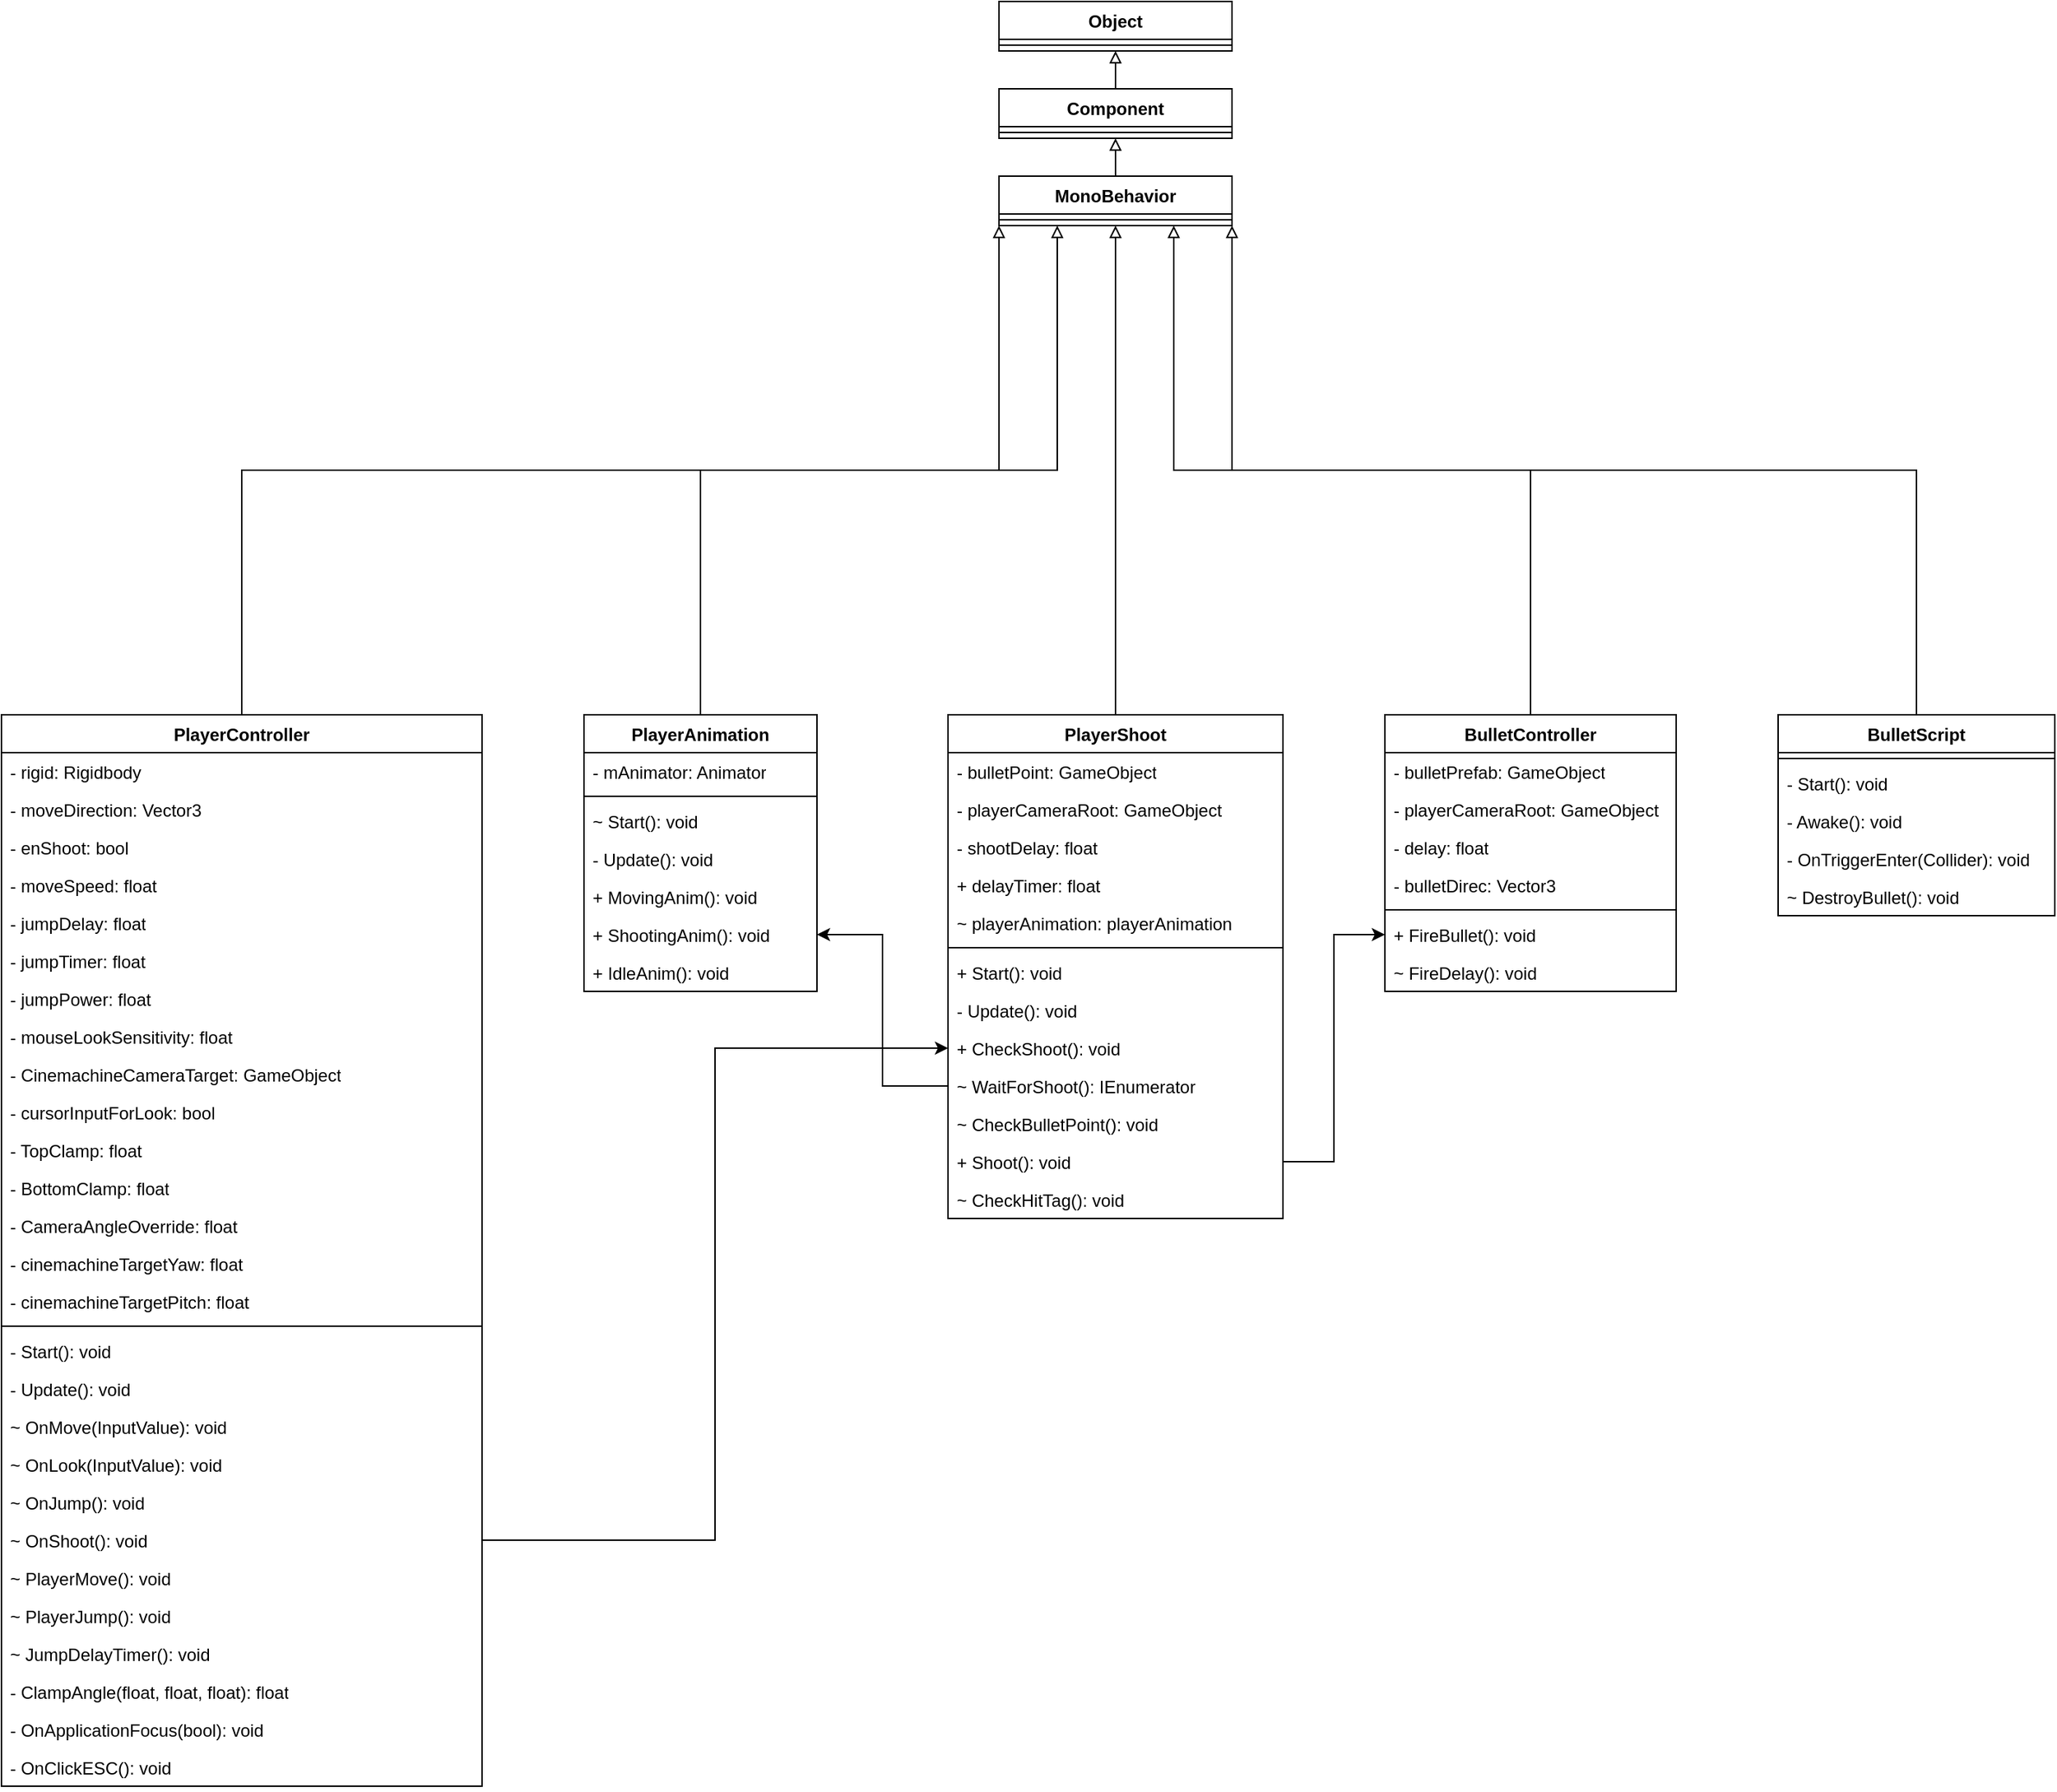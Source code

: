 <mxfile version="21.4.0" type="device">
  <diagram id="C5RBs43oDa-KdzZeNtuy" name="Page-1">
    <mxGraphModel dx="2058" dy="1588" grid="1" gridSize="10" guides="1" tooltips="1" connect="1" arrows="1" fold="1" page="0" pageScale="1" pageWidth="827" pageHeight="1169" math="0" shadow="0">
      <root>
        <mxCell id="WIyWlLk6GJQsqaUBKTNV-0" />
        <mxCell id="WIyWlLk6GJQsqaUBKTNV-1" parent="WIyWlLk6GJQsqaUBKTNV-0" />
        <mxCell id="lQL9KxPaJLNuqCbpeM8s-18" style="edgeStyle=orthogonalEdgeStyle;rounded=0;orthogonalLoop=1;jettySize=auto;html=1;exitX=0.5;exitY=0;exitDx=0;exitDy=0;entryX=0;entryY=1;entryDx=0;entryDy=0;endArrow=block;endFill=0;" parent="WIyWlLk6GJQsqaUBKTNV-1" source="lQL9KxPaJLNuqCbpeM8s-0" target="lQL9KxPaJLNuqCbpeM8s-4" edge="1">
          <mxGeometry relative="1" as="geometry" />
        </mxCell>
        <mxCell id="lQL9KxPaJLNuqCbpeM8s-0" value="PlayerController" style="swimlane;fontStyle=1;align=center;verticalAlign=top;childLayout=stackLayout;horizontal=1;startSize=26;horizontalStack=0;resizeParent=1;resizeParentMax=0;resizeLast=0;collapsible=1;marginBottom=0;whiteSpace=wrap;html=1;" parent="WIyWlLk6GJQsqaUBKTNV-1" vertex="1">
          <mxGeometry x="110" y="240" width="330" height="736" as="geometry" />
        </mxCell>
        <mxCell id="lQL9KxPaJLNuqCbpeM8s-1" value="- rigid: Rigidbody" style="text;strokeColor=none;fillColor=none;align=left;verticalAlign=top;spacingLeft=4;spacingRight=4;overflow=hidden;rotatable=0;points=[[0,0.5],[1,0.5]];portConstraint=eastwest;whiteSpace=wrap;html=1;" parent="lQL9KxPaJLNuqCbpeM8s-0" vertex="1">
          <mxGeometry y="26" width="330" height="26" as="geometry" />
        </mxCell>
        <mxCell id="lQL9KxPaJLNuqCbpeM8s-19" value="- moveDirection: Vector3" style="text;strokeColor=none;fillColor=none;align=left;verticalAlign=top;spacingLeft=4;spacingRight=4;overflow=hidden;rotatable=0;points=[[0,0.5],[1,0.5]];portConstraint=eastwest;whiteSpace=wrap;html=1;" parent="lQL9KxPaJLNuqCbpeM8s-0" vertex="1">
          <mxGeometry y="52" width="330" height="26" as="geometry" />
        </mxCell>
        <mxCell id="lQL9KxPaJLNuqCbpeM8s-20" value="- enShoot: bool" style="text;strokeColor=none;fillColor=none;align=left;verticalAlign=top;spacingLeft=4;spacingRight=4;overflow=hidden;rotatable=0;points=[[0,0.5],[1,0.5]];portConstraint=eastwest;whiteSpace=wrap;html=1;" parent="lQL9KxPaJLNuqCbpeM8s-0" vertex="1">
          <mxGeometry y="78" width="330" height="26" as="geometry" />
        </mxCell>
        <mxCell id="lQL9KxPaJLNuqCbpeM8s-21" value="- moveSpeed: float" style="text;strokeColor=none;fillColor=none;align=left;verticalAlign=top;spacingLeft=4;spacingRight=4;overflow=hidden;rotatable=0;points=[[0,0.5],[1,0.5]];portConstraint=eastwest;whiteSpace=wrap;html=1;" parent="lQL9KxPaJLNuqCbpeM8s-0" vertex="1">
          <mxGeometry y="104" width="330" height="26" as="geometry" />
        </mxCell>
        <mxCell id="lQL9KxPaJLNuqCbpeM8s-22" value="- jumpDelay: float" style="text;strokeColor=none;fillColor=none;align=left;verticalAlign=top;spacingLeft=4;spacingRight=4;overflow=hidden;rotatable=0;points=[[0,0.5],[1,0.5]];portConstraint=eastwest;whiteSpace=wrap;html=1;" parent="lQL9KxPaJLNuqCbpeM8s-0" vertex="1">
          <mxGeometry y="130" width="330" height="26" as="geometry" />
        </mxCell>
        <mxCell id="lQL9KxPaJLNuqCbpeM8s-23" value="- jumpTimer: float" style="text;strokeColor=none;fillColor=none;align=left;verticalAlign=top;spacingLeft=4;spacingRight=4;overflow=hidden;rotatable=0;points=[[0,0.5],[1,0.5]];portConstraint=eastwest;whiteSpace=wrap;html=1;" parent="lQL9KxPaJLNuqCbpeM8s-0" vertex="1">
          <mxGeometry y="156" width="330" height="26" as="geometry" />
        </mxCell>
        <mxCell id="lQL9KxPaJLNuqCbpeM8s-24" value="- jumpPower: float" style="text;strokeColor=none;fillColor=none;align=left;verticalAlign=top;spacingLeft=4;spacingRight=4;overflow=hidden;rotatable=0;points=[[0,0.5],[1,0.5]];portConstraint=eastwest;whiteSpace=wrap;html=1;" parent="lQL9KxPaJLNuqCbpeM8s-0" vertex="1">
          <mxGeometry y="182" width="330" height="26" as="geometry" />
        </mxCell>
        <mxCell id="lQL9KxPaJLNuqCbpeM8s-25" value="- mouseLookSensitivity: float" style="text;strokeColor=none;fillColor=none;align=left;verticalAlign=top;spacingLeft=4;spacingRight=4;overflow=hidden;rotatable=0;points=[[0,0.5],[1,0.5]];portConstraint=eastwest;whiteSpace=wrap;html=1;" parent="lQL9KxPaJLNuqCbpeM8s-0" vertex="1">
          <mxGeometry y="208" width="330" height="26" as="geometry" />
        </mxCell>
        <mxCell id="lQL9KxPaJLNuqCbpeM8s-26" value="- CinemachineCameraTarget: GameObject" style="text;strokeColor=none;fillColor=none;align=left;verticalAlign=top;spacingLeft=4;spacingRight=4;overflow=hidden;rotatable=0;points=[[0,0.5],[1,0.5]];portConstraint=eastwest;whiteSpace=wrap;html=1;" parent="lQL9KxPaJLNuqCbpeM8s-0" vertex="1">
          <mxGeometry y="234" width="330" height="26" as="geometry" />
        </mxCell>
        <mxCell id="lQL9KxPaJLNuqCbpeM8s-27" value="- cursorInputForLook: bool" style="text;strokeColor=none;fillColor=none;align=left;verticalAlign=top;spacingLeft=4;spacingRight=4;overflow=hidden;rotatable=0;points=[[0,0.5],[1,0.5]];portConstraint=eastwest;whiteSpace=wrap;html=1;" parent="lQL9KxPaJLNuqCbpeM8s-0" vertex="1">
          <mxGeometry y="260" width="330" height="26" as="geometry" />
        </mxCell>
        <mxCell id="lQL9KxPaJLNuqCbpeM8s-28" value="- TopClamp: float" style="text;strokeColor=none;fillColor=none;align=left;verticalAlign=top;spacingLeft=4;spacingRight=4;overflow=hidden;rotatable=0;points=[[0,0.5],[1,0.5]];portConstraint=eastwest;whiteSpace=wrap;html=1;" parent="lQL9KxPaJLNuqCbpeM8s-0" vertex="1">
          <mxGeometry y="286" width="330" height="26" as="geometry" />
        </mxCell>
        <mxCell id="lQL9KxPaJLNuqCbpeM8s-29" value="- BottomClamp: float" style="text;strokeColor=none;fillColor=none;align=left;verticalAlign=top;spacingLeft=4;spacingRight=4;overflow=hidden;rotatable=0;points=[[0,0.5],[1,0.5]];portConstraint=eastwest;whiteSpace=wrap;html=1;" parent="lQL9KxPaJLNuqCbpeM8s-0" vertex="1">
          <mxGeometry y="312" width="330" height="26" as="geometry" />
        </mxCell>
        <mxCell id="lQL9KxPaJLNuqCbpeM8s-30" value="- CameraAngleOverride: float" style="text;strokeColor=none;fillColor=none;align=left;verticalAlign=top;spacingLeft=4;spacingRight=4;overflow=hidden;rotatable=0;points=[[0,0.5],[1,0.5]];portConstraint=eastwest;whiteSpace=wrap;html=1;" parent="lQL9KxPaJLNuqCbpeM8s-0" vertex="1">
          <mxGeometry y="338" width="330" height="26" as="geometry" />
        </mxCell>
        <mxCell id="lQL9KxPaJLNuqCbpeM8s-31" value="- cinemachineTargetYaw: float" style="text;strokeColor=none;fillColor=none;align=left;verticalAlign=top;spacingLeft=4;spacingRight=4;overflow=hidden;rotatable=0;points=[[0,0.5],[1,0.5]];portConstraint=eastwest;whiteSpace=wrap;html=1;" parent="lQL9KxPaJLNuqCbpeM8s-0" vertex="1">
          <mxGeometry y="364" width="330" height="26" as="geometry" />
        </mxCell>
        <mxCell id="lQL9KxPaJLNuqCbpeM8s-32" value="- cinemachineTargetPitch: float" style="text;strokeColor=none;fillColor=none;align=left;verticalAlign=top;spacingLeft=4;spacingRight=4;overflow=hidden;rotatable=0;points=[[0,0.5],[1,0.5]];portConstraint=eastwest;whiteSpace=wrap;html=1;" parent="lQL9KxPaJLNuqCbpeM8s-0" vertex="1">
          <mxGeometry y="390" width="330" height="26" as="geometry" />
        </mxCell>
        <mxCell id="lQL9KxPaJLNuqCbpeM8s-2" value="" style="line;strokeWidth=1;fillColor=none;align=left;verticalAlign=middle;spacingTop=-1;spacingLeft=3;spacingRight=3;rotatable=0;labelPosition=right;points=[];portConstraint=eastwest;strokeColor=inherit;" parent="lQL9KxPaJLNuqCbpeM8s-0" vertex="1">
          <mxGeometry y="416" width="330" height="8" as="geometry" />
        </mxCell>
        <mxCell id="lQL9KxPaJLNuqCbpeM8s-3" value="- Start(): void" style="text;strokeColor=none;fillColor=none;align=left;verticalAlign=top;spacingLeft=4;spacingRight=4;overflow=hidden;rotatable=0;points=[[0,0.5],[1,0.5]];portConstraint=eastwest;whiteSpace=wrap;html=1;" parent="lQL9KxPaJLNuqCbpeM8s-0" vertex="1">
          <mxGeometry y="424" width="330" height="26" as="geometry" />
        </mxCell>
        <mxCell id="lQL9KxPaJLNuqCbpeM8s-33" value="- Update(): void" style="text;strokeColor=none;fillColor=none;align=left;verticalAlign=top;spacingLeft=4;spacingRight=4;overflow=hidden;rotatable=0;points=[[0,0.5],[1,0.5]];portConstraint=eastwest;whiteSpace=wrap;html=1;" parent="lQL9KxPaJLNuqCbpeM8s-0" vertex="1">
          <mxGeometry y="450" width="330" height="26" as="geometry" />
        </mxCell>
        <mxCell id="lQL9KxPaJLNuqCbpeM8s-35" value="~ OnMove(InputValue): void" style="text;strokeColor=none;fillColor=none;align=left;verticalAlign=top;spacingLeft=4;spacingRight=4;overflow=hidden;rotatable=0;points=[[0,0.5],[1,0.5]];portConstraint=eastwest;whiteSpace=wrap;html=1;" parent="lQL9KxPaJLNuqCbpeM8s-0" vertex="1">
          <mxGeometry y="476" width="330" height="26" as="geometry" />
        </mxCell>
        <mxCell id="lQL9KxPaJLNuqCbpeM8s-36" value="~ OnLook(InputValue): void" style="text;strokeColor=none;fillColor=none;align=left;verticalAlign=top;spacingLeft=4;spacingRight=4;overflow=hidden;rotatable=0;points=[[0,0.5],[1,0.5]];portConstraint=eastwest;whiteSpace=wrap;html=1;" parent="lQL9KxPaJLNuqCbpeM8s-0" vertex="1">
          <mxGeometry y="502" width="330" height="26" as="geometry" />
        </mxCell>
        <mxCell id="lQL9KxPaJLNuqCbpeM8s-37" value="~ OnJump(): void" style="text;strokeColor=none;fillColor=none;align=left;verticalAlign=top;spacingLeft=4;spacingRight=4;overflow=hidden;rotatable=0;points=[[0,0.5],[1,0.5]];portConstraint=eastwest;whiteSpace=wrap;html=1;" parent="lQL9KxPaJLNuqCbpeM8s-0" vertex="1">
          <mxGeometry y="528" width="330" height="26" as="geometry" />
        </mxCell>
        <mxCell id="lQL9KxPaJLNuqCbpeM8s-38" value="~ OnShoot(): void" style="text;strokeColor=none;fillColor=none;align=left;verticalAlign=top;spacingLeft=4;spacingRight=4;overflow=hidden;rotatable=0;points=[[0,0.5],[1,0.5]];portConstraint=eastwest;whiteSpace=wrap;html=1;" parent="lQL9KxPaJLNuqCbpeM8s-0" vertex="1">
          <mxGeometry y="554" width="330" height="26" as="geometry" />
        </mxCell>
        <mxCell id="lQL9KxPaJLNuqCbpeM8s-39" value="~ PlayerMove(): void" style="text;strokeColor=none;fillColor=none;align=left;verticalAlign=top;spacingLeft=4;spacingRight=4;overflow=hidden;rotatable=0;points=[[0,0.5],[1,0.5]];portConstraint=eastwest;whiteSpace=wrap;html=1;" parent="lQL9KxPaJLNuqCbpeM8s-0" vertex="1">
          <mxGeometry y="580" width="330" height="26" as="geometry" />
        </mxCell>
        <mxCell id="lQL9KxPaJLNuqCbpeM8s-40" value="~ PlayerJump(): void" style="text;strokeColor=none;fillColor=none;align=left;verticalAlign=top;spacingLeft=4;spacingRight=4;overflow=hidden;rotatable=0;points=[[0,0.5],[1,0.5]];portConstraint=eastwest;whiteSpace=wrap;html=1;" parent="lQL9KxPaJLNuqCbpeM8s-0" vertex="1">
          <mxGeometry y="606" width="330" height="26" as="geometry" />
        </mxCell>
        <mxCell id="lQL9KxPaJLNuqCbpeM8s-41" value="~ JumpDelayTimer(): void" style="text;strokeColor=none;fillColor=none;align=left;verticalAlign=top;spacingLeft=4;spacingRight=4;overflow=hidden;rotatable=0;points=[[0,0.5],[1,0.5]];portConstraint=eastwest;whiteSpace=wrap;html=1;" parent="lQL9KxPaJLNuqCbpeM8s-0" vertex="1">
          <mxGeometry y="632" width="330" height="26" as="geometry" />
        </mxCell>
        <mxCell id="lQL9KxPaJLNuqCbpeM8s-34" value="- ClampAngle(float, float, float): float" style="text;strokeColor=none;fillColor=none;align=left;verticalAlign=top;spacingLeft=4;spacingRight=4;overflow=hidden;rotatable=0;points=[[0,0.5],[1,0.5]];portConstraint=eastwest;whiteSpace=wrap;html=1;" parent="lQL9KxPaJLNuqCbpeM8s-0" vertex="1">
          <mxGeometry y="658" width="330" height="26" as="geometry" />
        </mxCell>
        <mxCell id="lQL9KxPaJLNuqCbpeM8s-42" value="- OnApplicationFocus(bool): void" style="text;strokeColor=none;fillColor=none;align=left;verticalAlign=top;spacingLeft=4;spacingRight=4;overflow=hidden;rotatable=0;points=[[0,0.5],[1,0.5]];portConstraint=eastwest;whiteSpace=wrap;html=1;" parent="lQL9KxPaJLNuqCbpeM8s-0" vertex="1">
          <mxGeometry y="684" width="330" height="26" as="geometry" />
        </mxCell>
        <mxCell id="MKwG3XrWHV32r1BLsH2j-0" value="- OnClickESC(): void" style="text;strokeColor=none;fillColor=none;align=left;verticalAlign=top;spacingLeft=4;spacingRight=4;overflow=hidden;rotatable=0;points=[[0,0.5],[1,0.5]];portConstraint=eastwest;whiteSpace=wrap;html=1;" parent="lQL9KxPaJLNuqCbpeM8s-0" vertex="1">
          <mxGeometry y="710" width="330" height="26" as="geometry" />
        </mxCell>
        <mxCell id="lQL9KxPaJLNuqCbpeM8s-17" style="edgeStyle=orthogonalEdgeStyle;rounded=0;orthogonalLoop=1;jettySize=auto;html=1;exitX=0.5;exitY=0;exitDx=0;exitDy=0;endArrow=block;endFill=0;entryX=0.5;entryY=1;entryDx=0;entryDy=0;" parent="WIyWlLk6GJQsqaUBKTNV-1" source="lQL9KxPaJLNuqCbpeM8s-4" target="lQL9KxPaJLNuqCbpeM8s-8" edge="1">
          <mxGeometry relative="1" as="geometry">
            <mxPoint x="1011" y="-150" as="targetPoint" />
          </mxGeometry>
        </mxCell>
        <mxCell id="lQL9KxPaJLNuqCbpeM8s-4" value="MonoBehavior" style="swimlane;fontStyle=1;align=center;verticalAlign=top;childLayout=stackLayout;horizontal=1;startSize=26;horizontalStack=0;resizeParent=1;resizeParentMax=0;resizeLast=0;collapsible=1;marginBottom=0;whiteSpace=wrap;html=1;" parent="WIyWlLk6GJQsqaUBKTNV-1" vertex="1">
          <mxGeometry x="795" y="-130" width="160" height="34" as="geometry" />
        </mxCell>
        <mxCell id="lQL9KxPaJLNuqCbpeM8s-6" value="" style="line;strokeWidth=1;fillColor=none;align=left;verticalAlign=middle;spacingTop=-1;spacingLeft=3;spacingRight=3;rotatable=0;labelPosition=right;points=[];portConstraint=eastwest;strokeColor=inherit;" parent="lQL9KxPaJLNuqCbpeM8s-4" vertex="1">
          <mxGeometry y="26" width="160" height="8" as="geometry" />
        </mxCell>
        <mxCell id="lQL9KxPaJLNuqCbpeM8s-16" style="edgeStyle=orthogonalEdgeStyle;rounded=0;orthogonalLoop=1;jettySize=auto;html=1;exitX=0.5;exitY=0;exitDx=0;exitDy=0;entryX=0.5;entryY=1;entryDx=0;entryDy=0;endArrow=block;endFill=0;" parent="WIyWlLk6GJQsqaUBKTNV-1" source="lQL9KxPaJLNuqCbpeM8s-8" target="lQL9KxPaJLNuqCbpeM8s-10" edge="1">
          <mxGeometry relative="1" as="geometry" />
        </mxCell>
        <mxCell id="lQL9KxPaJLNuqCbpeM8s-8" value="Component" style="swimlane;fontStyle=1;align=center;verticalAlign=top;childLayout=stackLayout;horizontal=1;startSize=26;horizontalStack=0;resizeParent=1;resizeParentMax=0;resizeLast=0;collapsible=1;marginBottom=0;whiteSpace=wrap;html=1;" parent="WIyWlLk6GJQsqaUBKTNV-1" vertex="1">
          <mxGeometry x="795" y="-190" width="160" height="34" as="geometry" />
        </mxCell>
        <mxCell id="lQL9KxPaJLNuqCbpeM8s-9" value="" style="line;strokeWidth=1;fillColor=none;align=left;verticalAlign=middle;spacingTop=-1;spacingLeft=3;spacingRight=3;rotatable=0;labelPosition=right;points=[];portConstraint=eastwest;strokeColor=inherit;" parent="lQL9KxPaJLNuqCbpeM8s-8" vertex="1">
          <mxGeometry y="26" width="160" height="8" as="geometry" />
        </mxCell>
        <mxCell id="lQL9KxPaJLNuqCbpeM8s-10" value="Object" style="swimlane;fontStyle=1;align=center;verticalAlign=top;childLayout=stackLayout;horizontal=1;startSize=26;horizontalStack=0;resizeParent=1;resizeParentMax=0;resizeLast=0;collapsible=1;marginBottom=0;whiteSpace=wrap;html=1;" parent="WIyWlLk6GJQsqaUBKTNV-1" vertex="1">
          <mxGeometry x="795" y="-250" width="160" height="34" as="geometry" />
        </mxCell>
        <mxCell id="lQL9KxPaJLNuqCbpeM8s-11" value="" style="line;strokeWidth=1;fillColor=none;align=left;verticalAlign=middle;spacingTop=-1;spacingLeft=3;spacingRight=3;rotatable=0;labelPosition=right;points=[];portConstraint=eastwest;strokeColor=inherit;" parent="lQL9KxPaJLNuqCbpeM8s-10" vertex="1">
          <mxGeometry y="26" width="160" height="8" as="geometry" />
        </mxCell>
        <mxCell id="MKwG3XrWHV32r1BLsH2j-5" style="edgeStyle=orthogonalEdgeStyle;rounded=0;orthogonalLoop=1;jettySize=auto;html=1;exitX=0.5;exitY=0;exitDx=0;exitDy=0;entryX=0.25;entryY=1;entryDx=0;entryDy=0;endArrow=block;endFill=0;" parent="WIyWlLk6GJQsqaUBKTNV-1" source="MKwG3XrWHV32r1BLsH2j-1" target="lQL9KxPaJLNuqCbpeM8s-4" edge="1">
          <mxGeometry relative="1" as="geometry" />
        </mxCell>
        <mxCell id="MKwG3XrWHV32r1BLsH2j-1" value="PlayerAnimation" style="swimlane;fontStyle=1;align=center;verticalAlign=top;childLayout=stackLayout;horizontal=1;startSize=26;horizontalStack=0;resizeParent=1;resizeParentMax=0;resizeLast=0;collapsible=1;marginBottom=0;whiteSpace=wrap;html=1;" parent="WIyWlLk6GJQsqaUBKTNV-1" vertex="1">
          <mxGeometry x="510" y="240" width="160" height="190" as="geometry" />
        </mxCell>
        <mxCell id="MKwG3XrWHV32r1BLsH2j-2" value="- mAnimator: Animator" style="text;strokeColor=none;fillColor=none;align=left;verticalAlign=top;spacingLeft=4;spacingRight=4;overflow=hidden;rotatable=0;points=[[0,0.5],[1,0.5]];portConstraint=eastwest;whiteSpace=wrap;html=1;" parent="MKwG3XrWHV32r1BLsH2j-1" vertex="1">
          <mxGeometry y="26" width="160" height="26" as="geometry" />
        </mxCell>
        <mxCell id="MKwG3XrWHV32r1BLsH2j-3" value="" style="line;strokeWidth=1;fillColor=none;align=left;verticalAlign=middle;spacingTop=-1;spacingLeft=3;spacingRight=3;rotatable=0;labelPosition=right;points=[];portConstraint=eastwest;strokeColor=inherit;" parent="MKwG3XrWHV32r1BLsH2j-1" vertex="1">
          <mxGeometry y="52" width="160" height="8" as="geometry" />
        </mxCell>
        <mxCell id="MKwG3XrWHV32r1BLsH2j-4" value="~ Start(): void" style="text;strokeColor=none;fillColor=none;align=left;verticalAlign=top;spacingLeft=4;spacingRight=4;overflow=hidden;rotatable=0;points=[[0,0.5],[1,0.5]];portConstraint=eastwest;whiteSpace=wrap;html=1;" parent="MKwG3XrWHV32r1BLsH2j-1" vertex="1">
          <mxGeometry y="60" width="160" height="26" as="geometry" />
        </mxCell>
        <mxCell id="MKwG3XrWHV32r1BLsH2j-6" value="- Update(): void" style="text;strokeColor=none;fillColor=none;align=left;verticalAlign=top;spacingLeft=4;spacingRight=4;overflow=hidden;rotatable=0;points=[[0,0.5],[1,0.5]];portConstraint=eastwest;whiteSpace=wrap;html=1;" parent="MKwG3XrWHV32r1BLsH2j-1" vertex="1">
          <mxGeometry y="86" width="160" height="26" as="geometry" />
        </mxCell>
        <mxCell id="MKwG3XrWHV32r1BLsH2j-7" value="+ MovingAnim(): void" style="text;strokeColor=none;fillColor=none;align=left;verticalAlign=top;spacingLeft=4;spacingRight=4;overflow=hidden;rotatable=0;points=[[0,0.5],[1,0.5]];portConstraint=eastwest;whiteSpace=wrap;html=1;" parent="MKwG3XrWHV32r1BLsH2j-1" vertex="1">
          <mxGeometry y="112" width="160" height="26" as="geometry" />
        </mxCell>
        <mxCell id="MKwG3XrWHV32r1BLsH2j-8" value="+ ShootingAnim(): void" style="text;strokeColor=none;fillColor=none;align=left;verticalAlign=top;spacingLeft=4;spacingRight=4;overflow=hidden;rotatable=0;points=[[0,0.5],[1,0.5]];portConstraint=eastwest;whiteSpace=wrap;html=1;" parent="MKwG3XrWHV32r1BLsH2j-1" vertex="1">
          <mxGeometry y="138" width="160" height="26" as="geometry" />
        </mxCell>
        <mxCell id="MKwG3XrWHV32r1BLsH2j-9" value="+ IdleAnim(): void" style="text;strokeColor=none;fillColor=none;align=left;verticalAlign=top;spacingLeft=4;spacingRight=4;overflow=hidden;rotatable=0;points=[[0,0.5],[1,0.5]];portConstraint=eastwest;whiteSpace=wrap;html=1;" parent="MKwG3XrWHV32r1BLsH2j-1" vertex="1">
          <mxGeometry y="164" width="160" height="26" as="geometry" />
        </mxCell>
        <mxCell id="MKwG3XrWHV32r1BLsH2j-14" style="edgeStyle=orthogonalEdgeStyle;rounded=0;orthogonalLoop=1;jettySize=auto;html=1;exitX=0.5;exitY=0;exitDx=0;exitDy=0;entryX=0.5;entryY=1;entryDx=0;entryDy=0;endArrow=block;endFill=0;" parent="WIyWlLk6GJQsqaUBKTNV-1" source="MKwG3XrWHV32r1BLsH2j-10" target="lQL9KxPaJLNuqCbpeM8s-4" edge="1">
          <mxGeometry relative="1" as="geometry" />
        </mxCell>
        <mxCell id="MKwG3XrWHV32r1BLsH2j-10" value="PlayerShoot" style="swimlane;fontStyle=1;align=center;verticalAlign=top;childLayout=stackLayout;horizontal=1;startSize=26;horizontalStack=0;resizeParent=1;resizeParentMax=0;resizeLast=0;collapsible=1;marginBottom=0;whiteSpace=wrap;html=1;" parent="WIyWlLk6GJQsqaUBKTNV-1" vertex="1">
          <mxGeometry x="760" y="240" width="230" height="346" as="geometry" />
        </mxCell>
        <mxCell id="MKwG3XrWHV32r1BLsH2j-11" value="- bulletPoint: GameObject" style="text;strokeColor=none;fillColor=none;align=left;verticalAlign=top;spacingLeft=4;spacingRight=4;overflow=hidden;rotatable=0;points=[[0,0.5],[1,0.5]];portConstraint=eastwest;whiteSpace=wrap;html=1;" parent="MKwG3XrWHV32r1BLsH2j-10" vertex="1">
          <mxGeometry y="26" width="230" height="26" as="geometry" />
        </mxCell>
        <mxCell id="MKwG3XrWHV32r1BLsH2j-15" value="- playerCameraRoot: GameObject" style="text;strokeColor=none;fillColor=none;align=left;verticalAlign=top;spacingLeft=4;spacingRight=4;overflow=hidden;rotatable=0;points=[[0,0.5],[1,0.5]];portConstraint=eastwest;whiteSpace=wrap;html=1;" parent="MKwG3XrWHV32r1BLsH2j-10" vertex="1">
          <mxGeometry y="52" width="230" height="26" as="geometry" />
        </mxCell>
        <mxCell id="MKwG3XrWHV32r1BLsH2j-16" value="- shootDelay: float" style="text;strokeColor=none;fillColor=none;align=left;verticalAlign=top;spacingLeft=4;spacingRight=4;overflow=hidden;rotatable=0;points=[[0,0.5],[1,0.5]];portConstraint=eastwest;whiteSpace=wrap;html=1;" parent="MKwG3XrWHV32r1BLsH2j-10" vertex="1">
          <mxGeometry y="78" width="230" height="26" as="geometry" />
        </mxCell>
        <mxCell id="MKwG3XrWHV32r1BLsH2j-17" value="+ delayTimer: float" style="text;strokeColor=none;fillColor=none;align=left;verticalAlign=top;spacingLeft=4;spacingRight=4;overflow=hidden;rotatable=0;points=[[0,0.5],[1,0.5]];portConstraint=eastwest;whiteSpace=wrap;html=1;" parent="MKwG3XrWHV32r1BLsH2j-10" vertex="1">
          <mxGeometry y="104" width="230" height="26" as="geometry" />
        </mxCell>
        <mxCell id="MKwG3XrWHV32r1BLsH2j-18" value="~ playerAnimation: playerAnimation" style="text;strokeColor=none;fillColor=none;align=left;verticalAlign=top;spacingLeft=4;spacingRight=4;overflow=hidden;rotatable=0;points=[[0,0.5],[1,0.5]];portConstraint=eastwest;whiteSpace=wrap;html=1;" parent="MKwG3XrWHV32r1BLsH2j-10" vertex="1">
          <mxGeometry y="130" width="230" height="26" as="geometry" />
        </mxCell>
        <mxCell id="MKwG3XrWHV32r1BLsH2j-12" value="" style="line;strokeWidth=1;fillColor=none;align=left;verticalAlign=middle;spacingTop=-1;spacingLeft=3;spacingRight=3;rotatable=0;labelPosition=right;points=[];portConstraint=eastwest;strokeColor=inherit;" parent="MKwG3XrWHV32r1BLsH2j-10" vertex="1">
          <mxGeometry y="156" width="230" height="8" as="geometry" />
        </mxCell>
        <mxCell id="MKwG3XrWHV32r1BLsH2j-13" value="+ Start(): void" style="text;strokeColor=none;fillColor=none;align=left;verticalAlign=top;spacingLeft=4;spacingRight=4;overflow=hidden;rotatable=0;points=[[0,0.5],[1,0.5]];portConstraint=eastwest;whiteSpace=wrap;html=1;" parent="MKwG3XrWHV32r1BLsH2j-10" vertex="1">
          <mxGeometry y="164" width="230" height="26" as="geometry" />
        </mxCell>
        <mxCell id="MKwG3XrWHV32r1BLsH2j-19" value="- Update(): void" style="text;strokeColor=none;fillColor=none;align=left;verticalAlign=top;spacingLeft=4;spacingRight=4;overflow=hidden;rotatable=0;points=[[0,0.5],[1,0.5]];portConstraint=eastwest;whiteSpace=wrap;html=1;" parent="MKwG3XrWHV32r1BLsH2j-10" vertex="1">
          <mxGeometry y="190" width="230" height="26" as="geometry" />
        </mxCell>
        <mxCell id="MKwG3XrWHV32r1BLsH2j-20" value="+ CheckShoot(): void" style="text;strokeColor=none;fillColor=none;align=left;verticalAlign=top;spacingLeft=4;spacingRight=4;overflow=hidden;rotatable=0;points=[[0,0.5],[1,0.5]];portConstraint=eastwest;whiteSpace=wrap;html=1;" parent="MKwG3XrWHV32r1BLsH2j-10" vertex="1">
          <mxGeometry y="216" width="230" height="26" as="geometry" />
        </mxCell>
        <mxCell id="MKwG3XrWHV32r1BLsH2j-21" value="~ WaitForShoot(): IEnumerator" style="text;strokeColor=none;fillColor=none;align=left;verticalAlign=top;spacingLeft=4;spacingRight=4;overflow=hidden;rotatable=0;points=[[0,0.5],[1,0.5]];portConstraint=eastwest;whiteSpace=wrap;html=1;" parent="MKwG3XrWHV32r1BLsH2j-10" vertex="1">
          <mxGeometry y="242" width="230" height="26" as="geometry" />
        </mxCell>
        <mxCell id="MKwG3XrWHV32r1BLsH2j-22" value="~ CheckBulletPoint(): void" style="text;strokeColor=none;fillColor=none;align=left;verticalAlign=top;spacingLeft=4;spacingRight=4;overflow=hidden;rotatable=0;points=[[0,0.5],[1,0.5]];portConstraint=eastwest;whiteSpace=wrap;html=1;" parent="MKwG3XrWHV32r1BLsH2j-10" vertex="1">
          <mxGeometry y="268" width="230" height="26" as="geometry" />
        </mxCell>
        <mxCell id="MKwG3XrWHV32r1BLsH2j-23" value="+ Shoot(): void" style="text;strokeColor=none;fillColor=none;align=left;verticalAlign=top;spacingLeft=4;spacingRight=4;overflow=hidden;rotatable=0;points=[[0,0.5],[1,0.5]];portConstraint=eastwest;whiteSpace=wrap;html=1;" parent="MKwG3XrWHV32r1BLsH2j-10" vertex="1">
          <mxGeometry y="294" width="230" height="26" as="geometry" />
        </mxCell>
        <mxCell id="MKwG3XrWHV32r1BLsH2j-24" value="~ CheckHitTag(): void" style="text;strokeColor=none;fillColor=none;align=left;verticalAlign=top;spacingLeft=4;spacingRight=4;overflow=hidden;rotatable=0;points=[[0,0.5],[1,0.5]];portConstraint=eastwest;whiteSpace=wrap;html=1;" parent="MKwG3XrWHV32r1BLsH2j-10" vertex="1">
          <mxGeometry y="320" width="230" height="26" as="geometry" />
        </mxCell>
        <mxCell id="MKwG3XrWHV32r1BLsH2j-33" style="edgeStyle=orthogonalEdgeStyle;rounded=0;orthogonalLoop=1;jettySize=auto;html=1;exitX=0.5;exitY=0;exitDx=0;exitDy=0;entryX=0.75;entryY=1;entryDx=0;entryDy=0;endArrow=block;endFill=0;" parent="WIyWlLk6GJQsqaUBKTNV-1" source="MKwG3XrWHV32r1BLsH2j-26" target="lQL9KxPaJLNuqCbpeM8s-4" edge="1">
          <mxGeometry relative="1" as="geometry" />
        </mxCell>
        <mxCell id="MKwG3XrWHV32r1BLsH2j-26" value="BulletScript" style="swimlane;fontStyle=1;align=center;verticalAlign=top;childLayout=stackLayout;horizontal=1;startSize=26;horizontalStack=0;resizeParent=1;resizeParentMax=0;resizeLast=0;collapsible=1;marginBottom=0;whiteSpace=wrap;html=1;" parent="WIyWlLk6GJQsqaUBKTNV-1" vertex="1">
          <mxGeometry x="1330" y="240" width="190" height="138" as="geometry" />
        </mxCell>
        <mxCell id="MKwG3XrWHV32r1BLsH2j-28" value="" style="line;strokeWidth=1;fillColor=none;align=left;verticalAlign=middle;spacingTop=-1;spacingLeft=3;spacingRight=3;rotatable=0;labelPosition=right;points=[];portConstraint=eastwest;strokeColor=inherit;" parent="MKwG3XrWHV32r1BLsH2j-26" vertex="1">
          <mxGeometry y="26" width="190" height="8" as="geometry" />
        </mxCell>
        <mxCell id="MKwG3XrWHV32r1BLsH2j-29" value="- Start(): void" style="text;strokeColor=none;fillColor=none;align=left;verticalAlign=top;spacingLeft=4;spacingRight=4;overflow=hidden;rotatable=0;points=[[0,0.5],[1,0.5]];portConstraint=eastwest;whiteSpace=wrap;html=1;" parent="MKwG3XrWHV32r1BLsH2j-26" vertex="1">
          <mxGeometry y="34" width="190" height="26" as="geometry" />
        </mxCell>
        <mxCell id="MKwG3XrWHV32r1BLsH2j-30" value="- Awake(): void" style="text;strokeColor=none;fillColor=none;align=left;verticalAlign=top;spacingLeft=4;spacingRight=4;overflow=hidden;rotatable=0;points=[[0,0.5],[1,0.5]];portConstraint=eastwest;whiteSpace=wrap;html=1;" parent="MKwG3XrWHV32r1BLsH2j-26" vertex="1">
          <mxGeometry y="60" width="190" height="26" as="geometry" />
        </mxCell>
        <mxCell id="MKwG3XrWHV32r1BLsH2j-31" value="- OnTriggerEnter(Collider): void" style="text;strokeColor=none;fillColor=none;align=left;verticalAlign=top;spacingLeft=4;spacingRight=4;overflow=hidden;rotatable=0;points=[[0,0.5],[1,0.5]];portConstraint=eastwest;whiteSpace=wrap;html=1;" parent="MKwG3XrWHV32r1BLsH2j-26" vertex="1">
          <mxGeometry y="86" width="190" height="26" as="geometry" />
        </mxCell>
        <mxCell id="MKwG3XrWHV32r1BLsH2j-32" value="~ DestroyBullet(): void" style="text;strokeColor=none;fillColor=none;align=left;verticalAlign=top;spacingLeft=4;spacingRight=4;overflow=hidden;rotatable=0;points=[[0,0.5],[1,0.5]];portConstraint=eastwest;whiteSpace=wrap;html=1;" parent="MKwG3XrWHV32r1BLsH2j-26" vertex="1">
          <mxGeometry y="112" width="190" height="26" as="geometry" />
        </mxCell>
        <mxCell id="MKwG3XrWHV32r1BLsH2j-42" style="edgeStyle=orthogonalEdgeStyle;rounded=0;orthogonalLoop=1;jettySize=auto;html=1;exitX=0.5;exitY=0;exitDx=0;exitDy=0;entryX=1;entryY=1;entryDx=0;entryDy=0;endArrow=block;endFill=0;" parent="WIyWlLk6GJQsqaUBKTNV-1" source="MKwG3XrWHV32r1BLsH2j-34" target="lQL9KxPaJLNuqCbpeM8s-4" edge="1">
          <mxGeometry relative="1" as="geometry" />
        </mxCell>
        <mxCell id="MKwG3XrWHV32r1BLsH2j-34" value="BulletController" style="swimlane;fontStyle=1;align=center;verticalAlign=top;childLayout=stackLayout;horizontal=1;startSize=26;horizontalStack=0;resizeParent=1;resizeParentMax=0;resizeLast=0;collapsible=1;marginBottom=0;whiteSpace=wrap;html=1;" parent="WIyWlLk6GJQsqaUBKTNV-1" vertex="1">
          <mxGeometry x="1060" y="240" width="200" height="190" as="geometry" />
        </mxCell>
        <mxCell id="MKwG3XrWHV32r1BLsH2j-35" value="- bulletPrefab: GameObject" style="text;strokeColor=none;fillColor=none;align=left;verticalAlign=top;spacingLeft=4;spacingRight=4;overflow=hidden;rotatable=0;points=[[0,0.5],[1,0.5]];portConstraint=eastwest;whiteSpace=wrap;html=1;" parent="MKwG3XrWHV32r1BLsH2j-34" vertex="1">
          <mxGeometry y="26" width="200" height="26" as="geometry" />
        </mxCell>
        <mxCell id="MKwG3XrWHV32r1BLsH2j-38" value="- playerCameraRoot: GameObject" style="text;strokeColor=none;fillColor=none;align=left;verticalAlign=top;spacingLeft=4;spacingRight=4;overflow=hidden;rotatable=0;points=[[0,0.5],[1,0.5]];portConstraint=eastwest;whiteSpace=wrap;html=1;" parent="MKwG3XrWHV32r1BLsH2j-34" vertex="1">
          <mxGeometry y="52" width="200" height="26" as="geometry" />
        </mxCell>
        <mxCell id="MKwG3XrWHV32r1BLsH2j-39" value="- delay: float" style="text;strokeColor=none;fillColor=none;align=left;verticalAlign=top;spacingLeft=4;spacingRight=4;overflow=hidden;rotatable=0;points=[[0,0.5],[1,0.5]];portConstraint=eastwest;whiteSpace=wrap;html=1;" parent="MKwG3XrWHV32r1BLsH2j-34" vertex="1">
          <mxGeometry y="78" width="200" height="26" as="geometry" />
        </mxCell>
        <mxCell id="MKwG3XrWHV32r1BLsH2j-40" value="- bulletDirec: Vector3" style="text;strokeColor=none;fillColor=none;align=left;verticalAlign=top;spacingLeft=4;spacingRight=4;overflow=hidden;rotatable=0;points=[[0,0.5],[1,0.5]];portConstraint=eastwest;whiteSpace=wrap;html=1;" parent="MKwG3XrWHV32r1BLsH2j-34" vertex="1">
          <mxGeometry y="104" width="200" height="26" as="geometry" />
        </mxCell>
        <mxCell id="MKwG3XrWHV32r1BLsH2j-36" value="" style="line;strokeWidth=1;fillColor=none;align=left;verticalAlign=middle;spacingTop=-1;spacingLeft=3;spacingRight=3;rotatable=0;labelPosition=right;points=[];portConstraint=eastwest;strokeColor=inherit;" parent="MKwG3XrWHV32r1BLsH2j-34" vertex="1">
          <mxGeometry y="130" width="200" height="8" as="geometry" />
        </mxCell>
        <mxCell id="MKwG3XrWHV32r1BLsH2j-37" value="+ FireBullet(): void" style="text;strokeColor=none;fillColor=none;align=left;verticalAlign=top;spacingLeft=4;spacingRight=4;overflow=hidden;rotatable=0;points=[[0,0.5],[1,0.5]];portConstraint=eastwest;whiteSpace=wrap;html=1;" parent="MKwG3XrWHV32r1BLsH2j-34" vertex="1">
          <mxGeometry y="138" width="200" height="26" as="geometry" />
        </mxCell>
        <mxCell id="MKwG3XrWHV32r1BLsH2j-41" value="~ FireDelay(): void" style="text;strokeColor=none;fillColor=none;align=left;verticalAlign=top;spacingLeft=4;spacingRight=4;overflow=hidden;rotatable=0;points=[[0,0.5],[1,0.5]];portConstraint=eastwest;whiteSpace=wrap;html=1;" parent="MKwG3XrWHV32r1BLsH2j-34" vertex="1">
          <mxGeometry y="164" width="200" height="26" as="geometry" />
        </mxCell>
        <mxCell id="MKwG3XrWHV32r1BLsH2j-43" style="edgeStyle=orthogonalEdgeStyle;rounded=0;orthogonalLoop=1;jettySize=auto;html=1;exitX=1;exitY=0.5;exitDx=0;exitDy=0;entryX=0;entryY=0.5;entryDx=0;entryDy=0;" parent="WIyWlLk6GJQsqaUBKTNV-1" source="MKwG3XrWHV32r1BLsH2j-23" target="MKwG3XrWHV32r1BLsH2j-37" edge="1">
          <mxGeometry relative="1" as="geometry" />
        </mxCell>
        <mxCell id="MKwG3XrWHV32r1BLsH2j-46" style="edgeStyle=orthogonalEdgeStyle;rounded=0;orthogonalLoop=1;jettySize=auto;html=1;exitX=0;exitY=0.5;exitDx=0;exitDy=0;" parent="WIyWlLk6GJQsqaUBKTNV-1" source="MKwG3XrWHV32r1BLsH2j-21" target="MKwG3XrWHV32r1BLsH2j-8" edge="1">
          <mxGeometry relative="1" as="geometry" />
        </mxCell>
        <mxCell id="MKwG3XrWHV32r1BLsH2j-47" style="edgeStyle=orthogonalEdgeStyle;rounded=0;orthogonalLoop=1;jettySize=auto;html=1;exitX=1;exitY=0.5;exitDx=0;exitDy=0;entryX=0;entryY=0.5;entryDx=0;entryDy=0;" parent="WIyWlLk6GJQsqaUBKTNV-1" source="lQL9KxPaJLNuqCbpeM8s-38" target="MKwG3XrWHV32r1BLsH2j-20" edge="1">
          <mxGeometry relative="1" as="geometry" />
        </mxCell>
      </root>
    </mxGraphModel>
  </diagram>
</mxfile>
